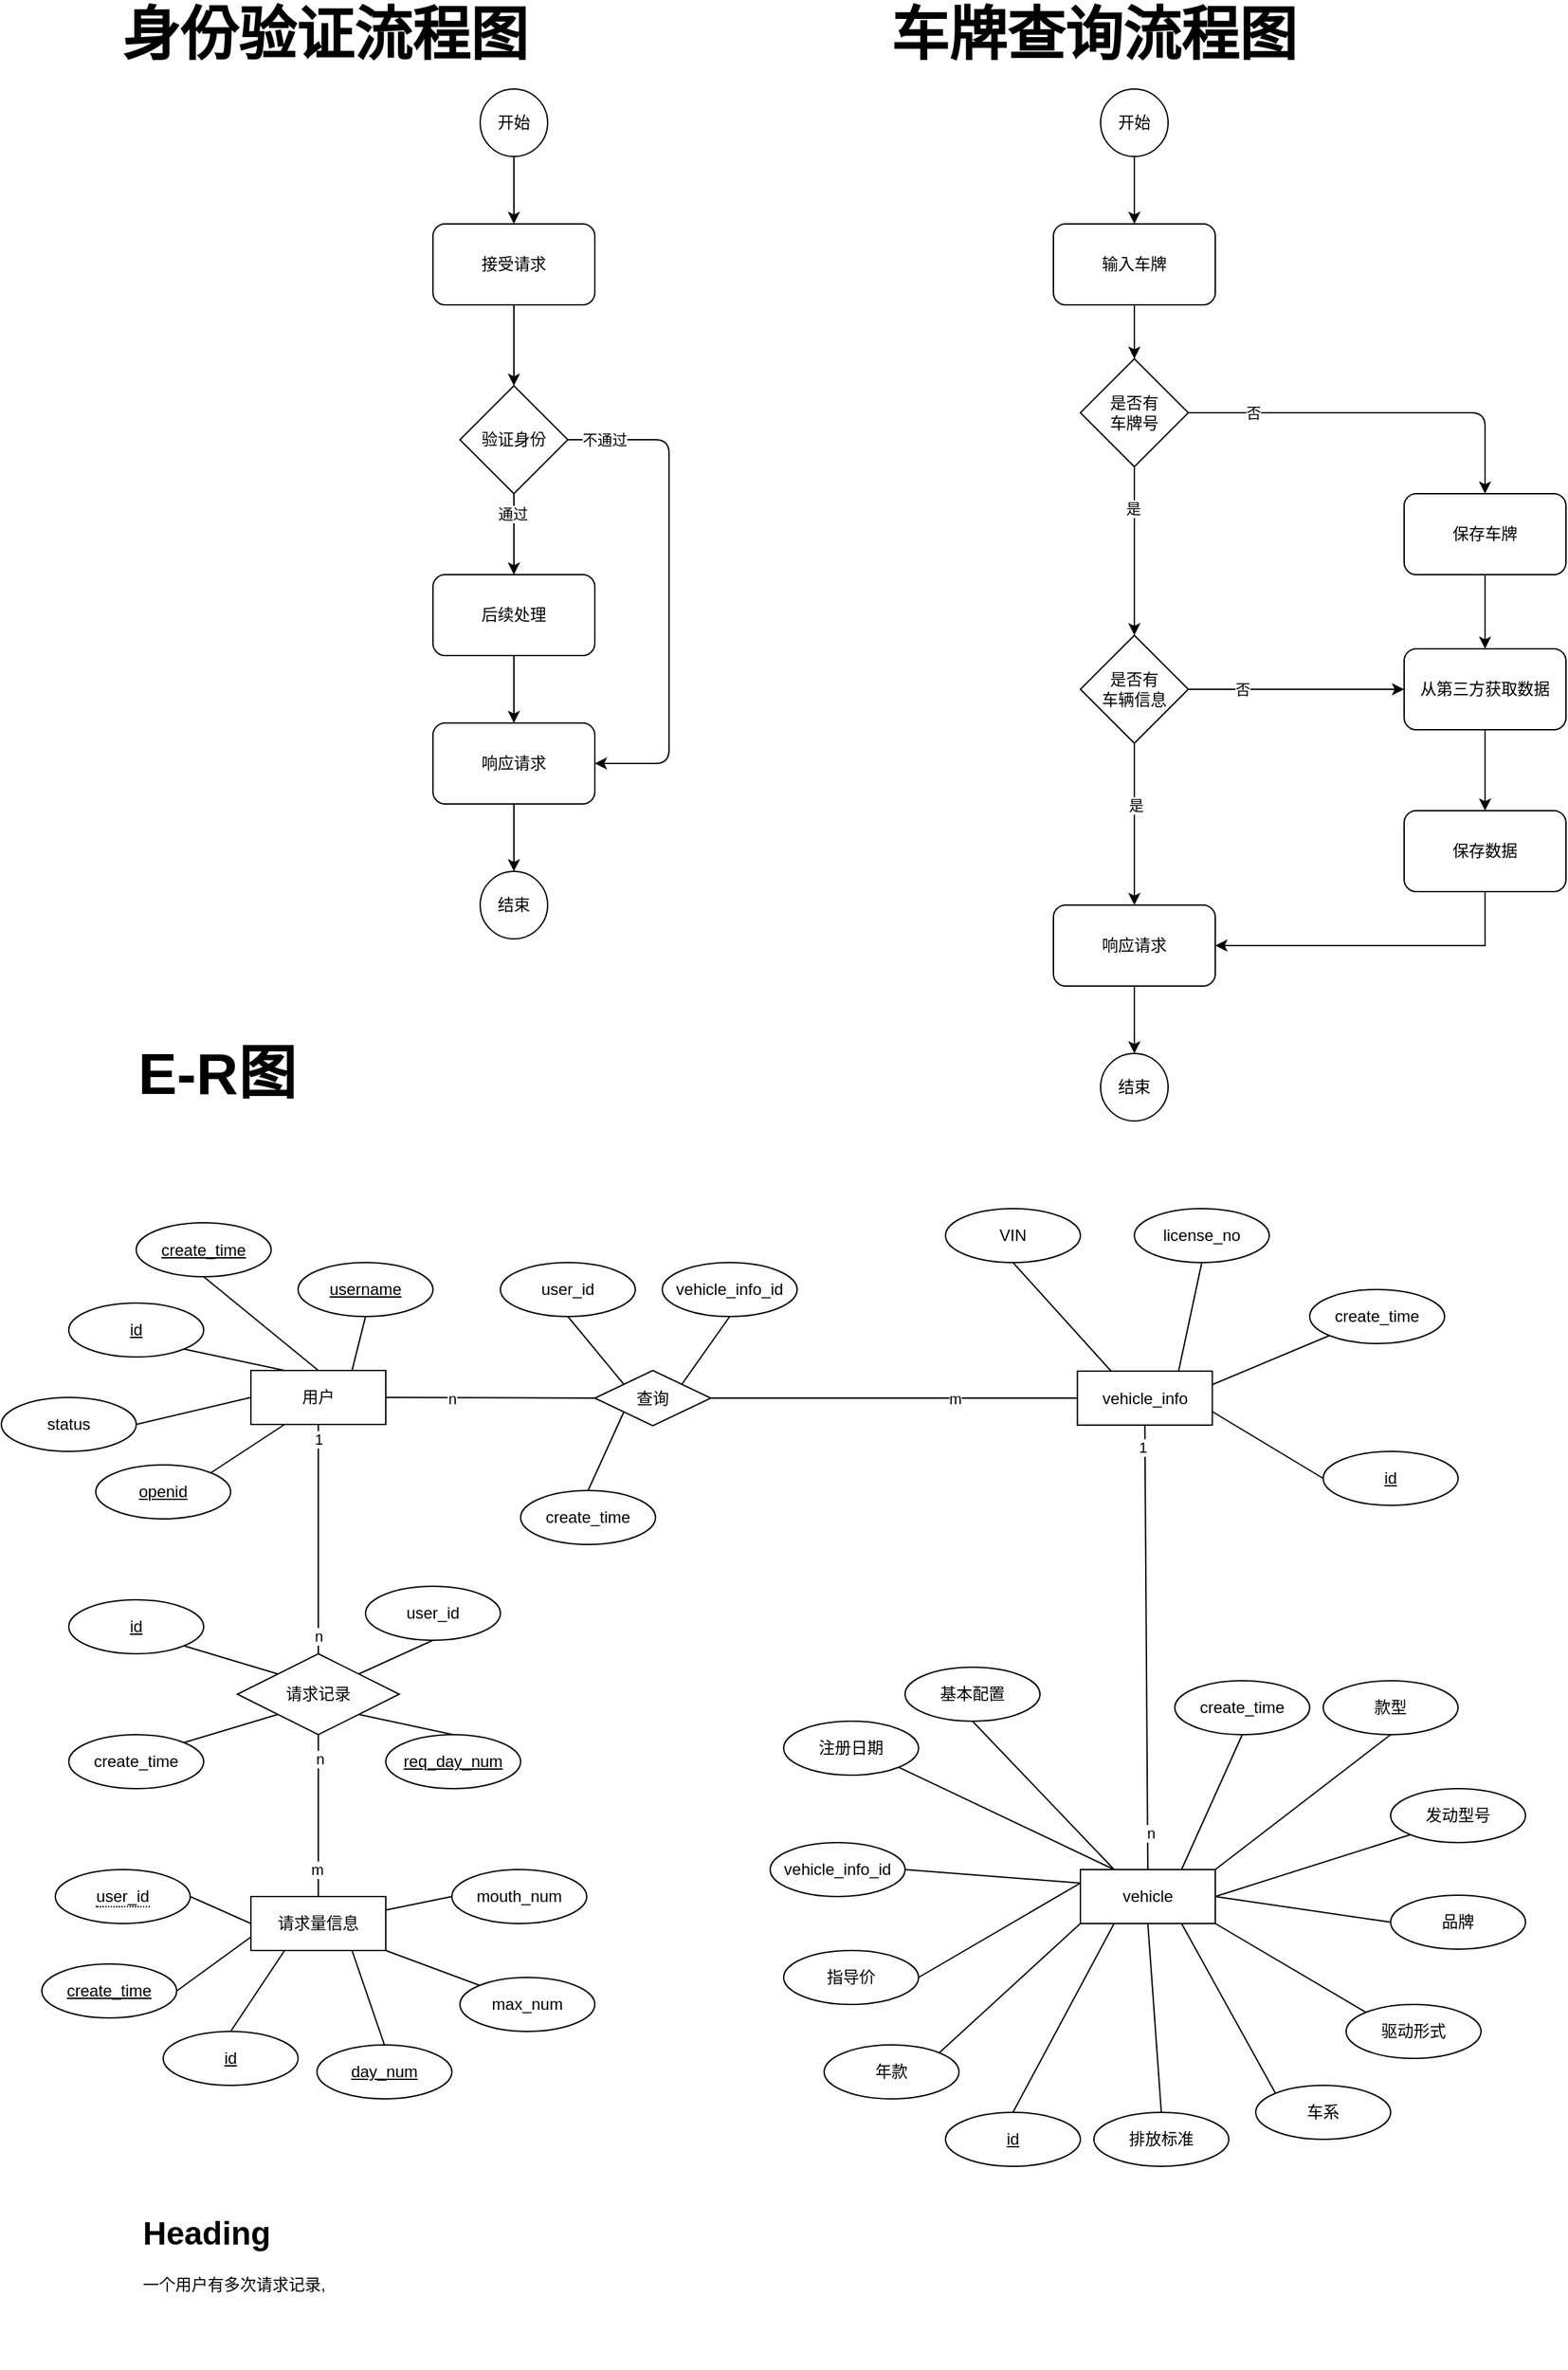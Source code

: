 <mxfile version="12.9.11" type="github">
  <diagram id="yP4FQTdsY-qNNl01PGjK" name="Page-1">
    <mxGraphModel dx="1865" dy="591" grid="1" gridSize="10" guides="1" tooltips="1" connect="1" arrows="1" fold="1" page="1" pageScale="1" pageWidth="827" pageHeight="1169" math="0" shadow="0">
      <root>
        <mxCell id="0" />
        <mxCell id="1" parent="0" />
        <mxCell id="8L-nOKBcuhNVsoPlVf19-2" value="开始" style="ellipse;whiteSpace=wrap;html=1;aspect=fixed;" parent="1" vertex="1">
          <mxGeometry x="285" y="90" width="50" height="50" as="geometry" />
        </mxCell>
        <mxCell id="8L-nOKBcuhNVsoPlVf19-3" value="结束" style="ellipse;whiteSpace=wrap;html=1;aspect=fixed;" parent="1" vertex="1">
          <mxGeometry x="285" y="670" width="50" height="50" as="geometry" />
        </mxCell>
        <mxCell id="8L-nOKBcuhNVsoPlVf19-4" value="接受请求" style="rounded=1;whiteSpace=wrap;html=1;" parent="1" vertex="1">
          <mxGeometry x="250" y="190" width="120" height="60" as="geometry" />
        </mxCell>
        <mxCell id="8L-nOKBcuhNVsoPlVf19-5" value="验证身份" style="rhombus;whiteSpace=wrap;html=1;" parent="1" vertex="1">
          <mxGeometry x="270" y="310" width="80" height="80" as="geometry" />
        </mxCell>
        <mxCell id="8L-nOKBcuhNVsoPlVf19-6" value="后续处理" style="rounded=1;whiteSpace=wrap;html=1;" parent="1" vertex="1">
          <mxGeometry x="250" y="450" width="120" height="60" as="geometry" />
        </mxCell>
        <mxCell id="8L-nOKBcuhNVsoPlVf19-7" value="" style="endArrow=classic;html=1;exitX=1;exitY=0.5;exitDx=0;exitDy=0;entryX=1;entryY=0.5;entryDx=0;entryDy=0;" parent="1" source="8L-nOKBcuhNVsoPlVf19-5" target="8L-nOKBcuhNVsoPlVf19-8" edge="1">
          <mxGeometry width="50" height="50" relative="1" as="geometry">
            <mxPoint x="445" y="370" as="sourcePoint" />
            <mxPoint x="495" y="320" as="targetPoint" />
            <Array as="points">
              <mxPoint x="425" y="350" />
              <mxPoint x="425" y="590" />
            </Array>
          </mxGeometry>
        </mxCell>
        <mxCell id="8L-nOKBcuhNVsoPlVf19-9" value="不通过" style="edgeLabel;html=1;align=center;verticalAlign=middle;resizable=0;points=[];" parent="8L-nOKBcuhNVsoPlVf19-7" vertex="1" connectable="0">
          <mxGeometry x="-0.855" relative="1" as="geometry">
            <mxPoint as="offset" />
          </mxGeometry>
        </mxCell>
        <mxCell id="8L-nOKBcuhNVsoPlVf19-8" value="响应请求" style="rounded=1;whiteSpace=wrap;html=1;" parent="1" vertex="1">
          <mxGeometry x="250" y="560" width="120" height="60" as="geometry" />
        </mxCell>
        <mxCell id="8L-nOKBcuhNVsoPlVf19-10" value="" style="endArrow=classic;html=1;exitX=0.5;exitY=1;exitDx=0;exitDy=0;entryX=0.5;entryY=0;entryDx=0;entryDy=0;" parent="1" source="8L-nOKBcuhNVsoPlVf19-5" target="8L-nOKBcuhNVsoPlVf19-6" edge="1">
          <mxGeometry width="50" height="50" relative="1" as="geometry">
            <mxPoint x="155" y="440" as="sourcePoint" />
            <mxPoint x="205" y="390" as="targetPoint" />
          </mxGeometry>
        </mxCell>
        <mxCell id="8L-nOKBcuhNVsoPlVf19-12" value="通过" style="edgeLabel;html=1;align=center;verticalAlign=middle;resizable=0;points=[];" parent="8L-nOKBcuhNVsoPlVf19-10" vertex="1" connectable="0">
          <mxGeometry x="-0.513" y="-1" relative="1" as="geometry">
            <mxPoint as="offset" />
          </mxGeometry>
        </mxCell>
        <mxCell id="8L-nOKBcuhNVsoPlVf19-11" value="" style="endArrow=classic;html=1;exitX=0.5;exitY=1;exitDx=0;exitDy=0;entryX=0.5;entryY=0;entryDx=0;entryDy=0;" parent="1" source="8L-nOKBcuhNVsoPlVf19-4" target="8L-nOKBcuhNVsoPlVf19-5" edge="1">
          <mxGeometry width="50" height="50" relative="1" as="geometry">
            <mxPoint x="145" y="350" as="sourcePoint" />
            <mxPoint x="195" y="300" as="targetPoint" />
          </mxGeometry>
        </mxCell>
        <mxCell id="8L-nOKBcuhNVsoPlVf19-13" value="" style="endArrow=classic;html=1;exitX=0.5;exitY=1;exitDx=0;exitDy=0;entryX=0.5;entryY=0;entryDx=0;entryDy=0;" parent="1" source="8L-nOKBcuhNVsoPlVf19-6" target="8L-nOKBcuhNVsoPlVf19-8" edge="1">
          <mxGeometry width="50" height="50" relative="1" as="geometry">
            <mxPoint x="85" y="560" as="sourcePoint" />
            <mxPoint x="135" y="510" as="targetPoint" />
          </mxGeometry>
        </mxCell>
        <mxCell id="8L-nOKBcuhNVsoPlVf19-14" value="" style="endArrow=classic;html=1;exitX=0.5;exitY=1;exitDx=0;exitDy=0;entryX=0.5;entryY=0;entryDx=0;entryDy=0;" parent="1" source="8L-nOKBcuhNVsoPlVf19-2" target="8L-nOKBcuhNVsoPlVf19-4" edge="1">
          <mxGeometry width="50" height="50" relative="1" as="geometry">
            <mxPoint x="105" y="270" as="sourcePoint" />
            <mxPoint x="155" y="220" as="targetPoint" />
          </mxGeometry>
        </mxCell>
        <mxCell id="8L-nOKBcuhNVsoPlVf19-15" value="" style="endArrow=classic;html=1;exitX=0.5;exitY=1;exitDx=0;exitDy=0;entryX=0.5;entryY=0;entryDx=0;entryDy=0;" parent="1" source="8L-nOKBcuhNVsoPlVf19-8" target="8L-nOKBcuhNVsoPlVf19-3" edge="1">
          <mxGeometry width="50" height="50" relative="1" as="geometry">
            <mxPoint x="145" y="650" as="sourcePoint" />
            <mxPoint x="195" y="600" as="targetPoint" />
          </mxGeometry>
        </mxCell>
        <mxCell id="8L-nOKBcuhNVsoPlVf19-56" value="用户" style="whiteSpace=wrap;html=1;align=center;" parent="1" vertex="1">
          <mxGeometry x="115" y="1040" width="100" height="40" as="geometry" />
        </mxCell>
        <mxCell id="8L-nOKBcuhNVsoPlVf19-57" value="id" style="ellipse;whiteSpace=wrap;html=1;align=center;fontStyle=4;" parent="1" vertex="1">
          <mxGeometry x="-20" y="990" width="100" height="40" as="geometry" />
        </mxCell>
        <mxCell id="8L-nOKBcuhNVsoPlVf19-58" value="username" style="ellipse;whiteSpace=wrap;html=1;align=center;fontStyle=4;" parent="1" vertex="1">
          <mxGeometry x="150" y="960" width="100" height="40" as="geometry" />
        </mxCell>
        <mxCell id="8L-nOKBcuhNVsoPlVf19-59" value="openid" style="ellipse;whiteSpace=wrap;html=1;align=center;fontStyle=4;" parent="1" vertex="1">
          <mxGeometry y="1110" width="100" height="40" as="geometry" />
        </mxCell>
        <mxCell id="8L-nOKBcuhNVsoPlVf19-63" value="" style="endArrow=none;html=1;rounded=0;exitX=0.75;exitY=0;exitDx=0;exitDy=0;entryX=0.5;entryY=1;entryDx=0;entryDy=0;" parent="1" source="8L-nOKBcuhNVsoPlVf19-56" target="8L-nOKBcuhNVsoPlVf19-58" edge="1">
          <mxGeometry relative="1" as="geometry">
            <mxPoint x="350" y="1080" as="sourcePoint" />
            <mxPoint x="510" y="1080" as="targetPoint" />
          </mxGeometry>
        </mxCell>
        <mxCell id="8L-nOKBcuhNVsoPlVf19-64" value="" style="endArrow=none;html=1;rounded=0;exitX=0.25;exitY=0;exitDx=0;exitDy=0;entryX=1;entryY=1;entryDx=0;entryDy=0;" parent="1" source="8L-nOKBcuhNVsoPlVf19-56" target="8L-nOKBcuhNVsoPlVf19-57" edge="1">
          <mxGeometry relative="1" as="geometry">
            <mxPoint x="200" y="1060" as="sourcePoint" />
            <mxPoint x="210" y="1010" as="targetPoint" />
          </mxGeometry>
        </mxCell>
        <mxCell id="8L-nOKBcuhNVsoPlVf19-65" value="" style="endArrow=none;html=1;rounded=0;exitX=0.25;exitY=1;exitDx=0;exitDy=0;entryX=1;entryY=0;entryDx=0;entryDy=0;" parent="1" source="8L-nOKBcuhNVsoPlVf19-56" target="8L-nOKBcuhNVsoPlVf19-59" edge="1">
          <mxGeometry relative="1" as="geometry">
            <mxPoint x="210" y="1070" as="sourcePoint" />
            <mxPoint x="220" y="1020" as="targetPoint" />
          </mxGeometry>
        </mxCell>
        <mxCell id="8L-nOKBcuhNVsoPlVf19-66" value="vehicle" style="whiteSpace=wrap;html=1;align=center;" parent="1" vertex="1">
          <mxGeometry x="730" y="1410" width="100" height="40" as="geometry" />
        </mxCell>
        <mxCell id="8L-nOKBcuhNVsoPlVf19-67" value="基本配置" style="ellipse;whiteSpace=wrap;html=1;align=center;" parent="1" vertex="1">
          <mxGeometry x="600" y="1260" width="100" height="40" as="geometry" />
        </mxCell>
        <mxCell id="8L-nOKBcuhNVsoPlVf19-68" value="vehicle_info" style="whiteSpace=wrap;html=1;align=center;" parent="1" vertex="1">
          <mxGeometry x="727.78" y="1040.5" width="100" height="40" as="geometry" />
        </mxCell>
        <mxCell id="8L-nOKBcuhNVsoPlVf19-69" value="VIN" style="ellipse;whiteSpace=wrap;html=1;align=center;" parent="1" vertex="1">
          <mxGeometry x="630" y="920" width="100" height="40" as="geometry" />
        </mxCell>
        <mxCell id="8L-nOKBcuhNVsoPlVf19-70" value="license_no" style="ellipse;whiteSpace=wrap;html=1;align=center;" parent="1" vertex="1">
          <mxGeometry x="770" y="920" width="100" height="40" as="geometry" />
        </mxCell>
        <mxCell id="8L-nOKBcuhNVsoPlVf19-71" value="id" style="ellipse;whiteSpace=wrap;html=1;align=center;fontStyle=4;" parent="1" vertex="1">
          <mxGeometry x="910" y="1100" width="100" height="40" as="geometry" />
        </mxCell>
        <mxCell id="8L-nOKBcuhNVsoPlVf19-72" value="" style="endArrow=none;html=1;rounded=0;entryX=0;entryY=0.5;entryDx=0;entryDy=0;exitX=1;exitY=0.75;exitDx=0;exitDy=0;" parent="1" source="8L-nOKBcuhNVsoPlVf19-68" target="8L-nOKBcuhNVsoPlVf19-71" edge="1">
          <mxGeometry relative="1" as="geometry">
            <mxPoint x="840" y="1090" as="sourcePoint" />
            <mxPoint x="573.78" y="1000.5" as="targetPoint" />
          </mxGeometry>
        </mxCell>
        <mxCell id="8L-nOKBcuhNVsoPlVf19-73" value="" style="endArrow=none;html=1;rounded=0;exitX=0.25;exitY=0;exitDx=0;exitDy=0;entryX=0.5;entryY=1;entryDx=0;entryDy=0;" parent="1" source="8L-nOKBcuhNVsoPlVf19-68" target="8L-nOKBcuhNVsoPlVf19-69" edge="1">
          <mxGeometry relative="1" as="geometry">
            <mxPoint x="573.78" y="1060.5" as="sourcePoint" />
            <mxPoint x="583.78" y="1010.5" as="targetPoint" />
          </mxGeometry>
        </mxCell>
        <mxCell id="8L-nOKBcuhNVsoPlVf19-74" value="" style="endArrow=none;html=1;rounded=0;exitX=0.75;exitY=0;exitDx=0;exitDy=0;entryX=0.5;entryY=1;entryDx=0;entryDy=0;" parent="1" source="8L-nOKBcuhNVsoPlVf19-68" target="8L-nOKBcuhNVsoPlVf19-70" edge="1">
          <mxGeometry relative="1" as="geometry">
            <mxPoint x="583.78" y="1070.5" as="sourcePoint" />
            <mxPoint x="833.78" y="980.5" as="targetPoint" />
          </mxGeometry>
        </mxCell>
        <mxCell id="8L-nOKBcuhNVsoPlVf19-75" value="id" style="ellipse;whiteSpace=wrap;html=1;align=center;fontStyle=4;" parent="1" vertex="1">
          <mxGeometry x="630" y="1590" width="100" height="40" as="geometry" />
        </mxCell>
        <mxCell id="8L-nOKBcuhNVsoPlVf19-77" value="发动型号" style="ellipse;whiteSpace=wrap;html=1;align=center;" parent="1" vertex="1">
          <mxGeometry x="960" y="1350" width="100" height="40" as="geometry" />
        </mxCell>
        <mxCell id="8L-nOKBcuhNVsoPlVf19-78" value="品牌" style="ellipse;whiteSpace=wrap;html=1;align=center;" parent="1" vertex="1">
          <mxGeometry x="960" y="1429" width="100" height="40" as="geometry" />
        </mxCell>
        <mxCell id="8L-nOKBcuhNVsoPlVf19-79" value="车系" style="ellipse;whiteSpace=wrap;html=1;align=center;" parent="1" vertex="1">
          <mxGeometry x="860" y="1570" width="100" height="40" as="geometry" />
        </mxCell>
        <mxCell id="8L-nOKBcuhNVsoPlVf19-80" value="排放标准" style="ellipse;whiteSpace=wrap;html=1;align=center;" parent="1" vertex="1">
          <mxGeometry x="740" y="1590" width="100" height="40" as="geometry" />
        </mxCell>
        <mxCell id="8L-nOKBcuhNVsoPlVf19-81" value="年款" style="ellipse;whiteSpace=wrap;html=1;align=center;" parent="1" vertex="1">
          <mxGeometry x="540" y="1540" width="100" height="40" as="geometry" />
        </mxCell>
        <mxCell id="8L-nOKBcuhNVsoPlVf19-84" value="款型" style="ellipse;whiteSpace=wrap;html=1;align=center;" parent="1" vertex="1">
          <mxGeometry x="910" y="1270" width="100" height="40" as="geometry" />
        </mxCell>
        <mxCell id="8L-nOKBcuhNVsoPlVf19-85" value="注册日期" style="ellipse;whiteSpace=wrap;html=1;align=center;" parent="1" vertex="1">
          <mxGeometry x="510" y="1300" width="100" height="40" as="geometry" />
        </mxCell>
        <mxCell id="8L-nOKBcuhNVsoPlVf19-86" value="指导价" style="ellipse;whiteSpace=wrap;html=1;align=center;" parent="1" vertex="1">
          <mxGeometry x="510" y="1470" width="100" height="40" as="geometry" />
        </mxCell>
        <mxCell id="8L-nOKBcuhNVsoPlVf19-87" value="驱动形式" style="ellipse;whiteSpace=wrap;html=1;align=center;" parent="1" vertex="1">
          <mxGeometry x="927" y="1510" width="100" height="40" as="geometry" />
        </mxCell>
        <mxCell id="8L-nOKBcuhNVsoPlVf19-88" value="" style="endArrow=none;html=1;rounded=0;exitX=1;exitY=0.5;exitDx=0;exitDy=0;entryX=0;entryY=0.5;entryDx=0;entryDy=0;" parent="1" source="8L-nOKBcuhNVsoPlVf19-66" target="8L-nOKBcuhNVsoPlVf19-78" edge="1">
          <mxGeometry relative="1" as="geometry">
            <mxPoint x="859" y="1500" as="sourcePoint" />
            <mxPoint x="900" y="1460" as="targetPoint" />
          </mxGeometry>
        </mxCell>
        <mxCell id="8L-nOKBcuhNVsoPlVf19-89" value="" style="endArrow=none;html=1;rounded=0;exitX=1;exitY=0.5;exitDx=0;exitDy=0;entryX=0;entryY=1;entryDx=0;entryDy=0;" parent="1" source="8L-nOKBcuhNVsoPlVf19-66" target="8L-nOKBcuhNVsoPlVf19-77" edge="1">
          <mxGeometry relative="1" as="geometry">
            <mxPoint x="820" y="1420" as="sourcePoint" />
            <mxPoint x="910" y="1470" as="targetPoint" />
          </mxGeometry>
        </mxCell>
        <mxCell id="8L-nOKBcuhNVsoPlVf19-90" value="" style="endArrow=none;html=1;rounded=0;exitX=0.5;exitY=1;exitDx=0;exitDy=0;entryX=1;entryY=0;entryDx=0;entryDy=0;" parent="1" source="8L-nOKBcuhNVsoPlVf19-84" target="8L-nOKBcuhNVsoPlVf19-66" edge="1">
          <mxGeometry relative="1" as="geometry">
            <mxPoint x="830" y="1430" as="sourcePoint" />
            <mxPoint x="920" y="1480" as="targetPoint" />
          </mxGeometry>
        </mxCell>
        <mxCell id="8L-nOKBcuhNVsoPlVf19-91" value="" style="endArrow=none;html=1;rounded=0;exitX=1;exitY=1;exitDx=0;exitDy=0;entryX=0;entryY=0;entryDx=0;entryDy=0;" parent="1" source="8L-nOKBcuhNVsoPlVf19-66" target="8L-nOKBcuhNVsoPlVf19-87" edge="1">
          <mxGeometry relative="1" as="geometry">
            <mxPoint x="840" y="1440" as="sourcePoint" />
            <mxPoint x="930" y="1490" as="targetPoint" />
          </mxGeometry>
        </mxCell>
        <mxCell id="8L-nOKBcuhNVsoPlVf19-92" value="" style="endArrow=none;html=1;rounded=0;exitX=0.75;exitY=1;exitDx=0;exitDy=0;entryX=0;entryY=0;entryDx=0;entryDy=0;" parent="1" source="8L-nOKBcuhNVsoPlVf19-66" target="8L-nOKBcuhNVsoPlVf19-79" edge="1">
          <mxGeometry relative="1" as="geometry">
            <mxPoint x="850" y="1450" as="sourcePoint" />
            <mxPoint x="940" y="1500" as="targetPoint" />
          </mxGeometry>
        </mxCell>
        <mxCell id="8L-nOKBcuhNVsoPlVf19-93" value="" style="endArrow=none;html=1;rounded=0;exitX=0.5;exitY=1;exitDx=0;exitDy=0;entryX=0.5;entryY=0;entryDx=0;entryDy=0;" parent="1" source="8L-nOKBcuhNVsoPlVf19-66" target="8L-nOKBcuhNVsoPlVf19-80" edge="1">
          <mxGeometry relative="1" as="geometry">
            <mxPoint x="860" y="1460" as="sourcePoint" />
            <mxPoint x="950" y="1510" as="targetPoint" />
          </mxGeometry>
        </mxCell>
        <mxCell id="8L-nOKBcuhNVsoPlVf19-94" value="" style="endArrow=none;html=1;rounded=0;exitX=0.25;exitY=1;exitDx=0;exitDy=0;entryX=0.5;entryY=0;entryDx=0;entryDy=0;" parent="1" source="8L-nOKBcuhNVsoPlVf19-66" target="8L-nOKBcuhNVsoPlVf19-75" edge="1">
          <mxGeometry relative="1" as="geometry">
            <mxPoint x="870" y="1470" as="sourcePoint" />
            <mxPoint x="960" y="1520" as="targetPoint" />
          </mxGeometry>
        </mxCell>
        <mxCell id="8L-nOKBcuhNVsoPlVf19-95" value="" style="endArrow=none;html=1;rounded=0;exitX=0;exitY=1;exitDx=0;exitDy=0;entryX=1;entryY=0;entryDx=0;entryDy=0;" parent="1" source="8L-nOKBcuhNVsoPlVf19-66" target="8L-nOKBcuhNVsoPlVf19-81" edge="1">
          <mxGeometry relative="1" as="geometry">
            <mxPoint x="880" y="1480" as="sourcePoint" />
            <mxPoint x="970" y="1530" as="targetPoint" />
          </mxGeometry>
        </mxCell>
        <mxCell id="8L-nOKBcuhNVsoPlVf19-96" value="" style="endArrow=none;html=1;rounded=0;exitX=0;exitY=0.25;exitDx=0;exitDy=0;entryX=1;entryY=0.5;entryDx=0;entryDy=0;" parent="1" source="8L-nOKBcuhNVsoPlVf19-66" target="8L-nOKBcuhNVsoPlVf19-86" edge="1">
          <mxGeometry relative="1" as="geometry">
            <mxPoint x="890" y="1490" as="sourcePoint" />
            <mxPoint x="980" y="1540" as="targetPoint" />
          </mxGeometry>
        </mxCell>
        <mxCell id="8L-nOKBcuhNVsoPlVf19-97" value="" style="endArrow=none;html=1;rounded=0;exitX=0.25;exitY=0;exitDx=0;exitDy=0;entryX=1;entryY=1;entryDx=0;entryDy=0;" parent="1" source="8L-nOKBcuhNVsoPlVf19-66" target="8L-nOKBcuhNVsoPlVf19-85" edge="1">
          <mxGeometry relative="1" as="geometry">
            <mxPoint x="720" y="1410" as="sourcePoint" />
            <mxPoint x="680" y="1400" as="targetPoint" />
          </mxGeometry>
        </mxCell>
        <mxCell id="8L-nOKBcuhNVsoPlVf19-98" value="" style="endArrow=none;html=1;rounded=0;exitX=0.25;exitY=0;exitDx=0;exitDy=0;entryX=0.5;entryY=1;entryDx=0;entryDy=0;" parent="1" source="8L-nOKBcuhNVsoPlVf19-66" target="8L-nOKBcuhNVsoPlVf19-67" edge="1">
          <mxGeometry relative="1" as="geometry">
            <mxPoint x="730" y="1420" as="sourcePoint" />
            <mxPoint x="690" y="1410" as="targetPoint" />
          </mxGeometry>
        </mxCell>
        <mxCell id="8L-nOKBcuhNVsoPlVf19-99" value="请求量信息" style="whiteSpace=wrap;html=1;align=center;" parent="1" vertex="1">
          <mxGeometry x="115" y="1430" width="100" height="40" as="geometry" />
        </mxCell>
        <mxCell id="8L-nOKBcuhNVsoPlVf19-100" value="id" style="ellipse;whiteSpace=wrap;html=1;align=center;fontStyle=4;" parent="1" vertex="1">
          <mxGeometry x="50" y="1530" width="100" height="40" as="geometry" />
        </mxCell>
        <mxCell id="8L-nOKBcuhNVsoPlVf19-103" value="day_num" style="ellipse;whiteSpace=wrap;html=1;align=center;fontStyle=4;" parent="1" vertex="1">
          <mxGeometry x="164" y="1540" width="100" height="40" as="geometry" />
        </mxCell>
        <mxCell id="8L-nOKBcuhNVsoPlVf19-106" value="" style="endArrow=none;html=1;rounded=0;exitX=0.5;exitY=0;exitDx=0;exitDy=0;entryX=0.25;entryY=1;entryDx=0;entryDy=0;" parent="1" source="8L-nOKBcuhNVsoPlVf19-100" target="8L-nOKBcuhNVsoPlVf19-99" edge="1">
          <mxGeometry relative="1" as="geometry">
            <mxPoint x="90.355" y="1414.142" as="sourcePoint" />
            <mxPoint x="165" y="1450" as="targetPoint" />
          </mxGeometry>
        </mxCell>
        <mxCell id="8L-nOKBcuhNVsoPlVf19-107" value="" style="endArrow=none;html=1;rounded=0;exitX=0.5;exitY=0;exitDx=0;exitDy=0;entryX=0.75;entryY=1;entryDx=0;entryDy=0;" parent="1" source="8L-nOKBcuhNVsoPlVf19-103" target="8L-nOKBcuhNVsoPlVf19-99" edge="1">
          <mxGeometry relative="1" as="geometry">
            <mxPoint x="100.355" y="1424.142" as="sourcePoint" />
            <mxPoint x="175" y="1460" as="targetPoint" />
          </mxGeometry>
        </mxCell>
        <mxCell id="8L-nOKBcuhNVsoPlVf19-108" value="请求记录" style="shape=rhombus;perimeter=rhombusPerimeter;whiteSpace=wrap;html=1;align=center;" parent="1" vertex="1">
          <mxGeometry x="105" y="1250" width="120" height="60" as="geometry" />
        </mxCell>
        <mxCell id="8L-nOKBcuhNVsoPlVf19-109" value="create_time" style="ellipse;whiteSpace=wrap;html=1;align=center;" parent="1" vertex="1">
          <mxGeometry x="-20" y="1310" width="100" height="40" as="geometry" />
        </mxCell>
        <mxCell id="8L-nOKBcuhNVsoPlVf19-110" value="id" style="ellipse;whiteSpace=wrap;html=1;align=center;fontStyle=4;" parent="1" vertex="1">
          <mxGeometry x="-20" y="1210" width="100" height="40" as="geometry" />
        </mxCell>
        <mxCell id="8L-nOKBcuhNVsoPlVf19-111" value="req_day_num" style="ellipse;whiteSpace=wrap;html=1;align=center;fontStyle=4;" parent="1" vertex="1">
          <mxGeometry x="215" y="1310" width="100" height="40" as="geometry" />
        </mxCell>
        <mxCell id="8L-nOKBcuhNVsoPlVf19-112" value="" style="endArrow=none;html=1;rounded=0;exitX=1;exitY=1;exitDx=0;exitDy=0;entryX=0.5;entryY=0;entryDx=0;entryDy=0;" parent="1" source="8L-nOKBcuhNVsoPlVf19-108" target="8L-nOKBcuhNVsoPlVf19-111" edge="1">
          <mxGeometry relative="1" as="geometry">
            <mxPoint x="235" y="1450" as="sourcePoint" />
            <mxPoint x="315" y="1450" as="targetPoint" />
          </mxGeometry>
        </mxCell>
        <mxCell id="8L-nOKBcuhNVsoPlVf19-113" value="" style="endArrow=none;html=1;rounded=0;exitX=1;exitY=1;exitDx=0;exitDy=0;entryX=0;entryY=0;entryDx=0;entryDy=0;" parent="1" source="8L-nOKBcuhNVsoPlVf19-110" target="8L-nOKBcuhNVsoPlVf19-108" edge="1">
          <mxGeometry relative="1" as="geometry">
            <mxPoint x="65" y="1249" as="sourcePoint" />
            <mxPoint x="145" y="1249" as="targetPoint" />
          </mxGeometry>
        </mxCell>
        <mxCell id="8L-nOKBcuhNVsoPlVf19-114" value="" style="endArrow=none;html=1;rounded=0;exitX=1;exitY=0;exitDx=0;exitDy=0;entryX=0;entryY=1;entryDx=0;entryDy=0;" parent="1" source="8L-nOKBcuhNVsoPlVf19-109" target="8L-nOKBcuhNVsoPlVf19-108" edge="1">
          <mxGeometry relative="1" as="geometry">
            <mxPoint x="55" y="1320" as="sourcePoint" />
            <mxPoint x="135" y="1320" as="targetPoint" />
          </mxGeometry>
        </mxCell>
        <mxCell id="8L-nOKBcuhNVsoPlVf19-118" value="user_id" style="ellipse;whiteSpace=wrap;html=1;align=center;" parent="1" vertex="1">
          <mxGeometry x="200" y="1200" width="100" height="40" as="geometry" />
        </mxCell>
        <mxCell id="8L-nOKBcuhNVsoPlVf19-119" value="" style="endArrow=none;html=1;rounded=0;entryX=1;entryY=0;entryDx=0;entryDy=0;exitX=0.5;exitY=1;exitDx=0;exitDy=0;" parent="1" source="8L-nOKBcuhNVsoPlVf19-118" target="8L-nOKBcuhNVsoPlVf19-108" edge="1">
          <mxGeometry relative="1" as="geometry">
            <mxPoint x="215" y="1220" as="sourcePoint" />
            <mxPoint x="145" y="1275" as="targetPoint" />
          </mxGeometry>
        </mxCell>
        <mxCell id="8L-nOKBcuhNVsoPlVf19-121" value="" style="endArrow=none;html=1;rounded=0;exitX=0.5;exitY=1;exitDx=0;exitDy=0;entryX=0.5;entryY=0;entryDx=0;entryDy=0;" parent="1" source="8L-nOKBcuhNVsoPlVf19-56" target="8L-nOKBcuhNVsoPlVf19-108" edge="1">
          <mxGeometry relative="1" as="geometry">
            <mxPoint x="140" y="1140" as="sourcePoint" />
            <mxPoint x="300" y="1140" as="targetPoint" />
          </mxGeometry>
        </mxCell>
        <mxCell id="8L-nOKBcuhNVsoPlVf19-139" value="1" style="edgeLabel;html=1;align=center;verticalAlign=middle;resizable=0;points=[];" parent="8L-nOKBcuhNVsoPlVf19-121" vertex="1" connectable="0">
          <mxGeometry x="-0.873" relative="1" as="geometry">
            <mxPoint as="offset" />
          </mxGeometry>
        </mxCell>
        <mxCell id="8L-nOKBcuhNVsoPlVf19-140" value="n" style="edgeLabel;html=1;align=center;verticalAlign=middle;resizable=0;points=[];" parent="8L-nOKBcuhNVsoPlVf19-121" vertex="1" connectable="0">
          <mxGeometry x="0.84" relative="1" as="geometry">
            <mxPoint as="offset" />
          </mxGeometry>
        </mxCell>
        <mxCell id="8L-nOKBcuhNVsoPlVf19-122" value="" style="endArrow=none;html=1;rounded=0;exitX=0.5;exitY=1;exitDx=0;exitDy=0;entryX=0.5;entryY=0;entryDx=0;entryDy=0;" parent="1" source="8L-nOKBcuhNVsoPlVf19-108" target="8L-nOKBcuhNVsoPlVf19-99" edge="1">
          <mxGeometry relative="1" as="geometry">
            <mxPoint x="130" y="1259" as="sourcePoint" />
            <mxPoint x="200" y="1275" as="targetPoint" />
          </mxGeometry>
        </mxCell>
        <mxCell id="JADIA1cOaScWz0CpT0Dc-1" value="n" style="edgeLabel;html=1;align=center;verticalAlign=middle;resizable=0;points=[];" parent="8L-nOKBcuhNVsoPlVf19-122" vertex="1" connectable="0">
          <mxGeometry x="-0.7" y="1" relative="1" as="geometry">
            <mxPoint as="offset" />
          </mxGeometry>
        </mxCell>
        <mxCell id="JADIA1cOaScWz0CpT0Dc-2" value="m" style="edgeLabel;html=1;align=center;verticalAlign=middle;resizable=0;points=[];" parent="8L-nOKBcuhNVsoPlVf19-122" vertex="1" connectable="0">
          <mxGeometry x="0.667" y="-1" relative="1" as="geometry">
            <mxPoint as="offset" />
          </mxGeometry>
        </mxCell>
        <mxCell id="8L-nOKBcuhNVsoPlVf19-123" value="mouth_num" style="ellipse;whiteSpace=wrap;html=1;align=center;" parent="1" vertex="1">
          <mxGeometry x="264" y="1410" width="100" height="40" as="geometry" />
        </mxCell>
        <mxCell id="8L-nOKBcuhNVsoPlVf19-124" value="" style="endArrow=none;html=1;rounded=0;exitX=0;exitY=0.5;exitDx=0;exitDy=0;entryX=1;entryY=0.25;entryDx=0;entryDy=0;" parent="1" source="8L-nOKBcuhNVsoPlVf19-123" target="8L-nOKBcuhNVsoPlVf19-99" edge="1">
          <mxGeometry relative="1" as="geometry">
            <mxPoint x="244.645" y="1535.858" as="sourcePoint" />
            <mxPoint x="205" y="1480" as="targetPoint" />
          </mxGeometry>
        </mxCell>
        <mxCell id="8L-nOKBcuhNVsoPlVf19-129" value="max_num" style="ellipse;whiteSpace=wrap;html=1;align=center;" parent="1" vertex="1">
          <mxGeometry x="270" y="1490" width="100" height="40" as="geometry" />
        </mxCell>
        <mxCell id="8L-nOKBcuhNVsoPlVf19-131" value="&lt;span style=&quot;border-bottom: 1px dotted&quot;&gt;user_id&lt;/span&gt;" style="ellipse;whiteSpace=wrap;html=1;align=center;" parent="1" vertex="1">
          <mxGeometry x="-30" y="1410" width="100" height="40" as="geometry" />
        </mxCell>
        <mxCell id="8L-nOKBcuhNVsoPlVf19-132" value="" style="endArrow=none;html=1;rounded=0;exitX=1;exitY=0.5;exitDx=0;exitDy=0;entryX=0;entryY=0.5;entryDx=0;entryDy=0;" parent="1" source="8L-nOKBcuhNVsoPlVf19-131" target="8L-nOKBcuhNVsoPlVf19-99" edge="1">
          <mxGeometry relative="1" as="geometry">
            <mxPoint x="50" y="1420" as="sourcePoint" />
            <mxPoint x="210" y="1420" as="targetPoint" />
          </mxGeometry>
        </mxCell>
        <mxCell id="8L-nOKBcuhNVsoPlVf19-133" value="" style="endArrow=none;html=1;rounded=0;exitX=0;exitY=0;exitDx=0;exitDy=0;entryX=1;entryY=1;entryDx=0;entryDy=0;" parent="1" source="8L-nOKBcuhNVsoPlVf19-129" target="8L-nOKBcuhNVsoPlVf19-99" edge="1">
          <mxGeometry relative="1" as="geometry">
            <mxPoint x="224" y="1550" as="sourcePoint" />
            <mxPoint x="205" y="1480" as="targetPoint" />
          </mxGeometry>
        </mxCell>
        <mxCell id="8L-nOKBcuhNVsoPlVf19-144" value="查询" style="shape=rhombus;perimeter=rhombusPerimeter;whiteSpace=wrap;html=1;align=center;" parent="1" vertex="1">
          <mxGeometry x="370" y="1040" width="86" height="41" as="geometry" />
        </mxCell>
        <mxCell id="8L-nOKBcuhNVsoPlVf19-146" value="" style="endArrow=none;html=1;rounded=0;exitX=1;exitY=0.5;exitDx=0;exitDy=0;entryX=0;entryY=0.5;entryDx=0;entryDy=0;" parent="1" source="8L-nOKBcuhNVsoPlVf19-56" target="8L-nOKBcuhNVsoPlVf19-144" edge="1">
          <mxGeometry relative="1" as="geometry">
            <mxPoint x="220" y="1130" as="sourcePoint" />
            <mxPoint x="380" y="1130" as="targetPoint" />
          </mxGeometry>
        </mxCell>
        <mxCell id="8L-nOKBcuhNVsoPlVf19-148" value="n" style="edgeLabel;html=1;align=center;verticalAlign=middle;resizable=0;points=[];" parent="8L-nOKBcuhNVsoPlVf19-146" vertex="1" connectable="0">
          <mxGeometry x="-0.374" y="-1" relative="1" as="geometry">
            <mxPoint as="offset" />
          </mxGeometry>
        </mxCell>
        <mxCell id="8L-nOKBcuhNVsoPlVf19-147" value="" style="endArrow=none;html=1;rounded=0;exitX=1;exitY=0.5;exitDx=0;exitDy=0;entryX=0;entryY=0.5;entryDx=0;entryDy=0;" parent="1" source="8L-nOKBcuhNVsoPlVf19-144" target="8L-nOKBcuhNVsoPlVf19-68" edge="1">
          <mxGeometry relative="1" as="geometry">
            <mxPoint x="400" y="1070.5" as="sourcePoint" />
            <mxPoint x="450" y="1090" as="targetPoint" />
          </mxGeometry>
        </mxCell>
        <mxCell id="8L-nOKBcuhNVsoPlVf19-149" value="m" style="edgeLabel;html=1;align=center;verticalAlign=middle;resizable=0;points=[];" parent="8L-nOKBcuhNVsoPlVf19-147" vertex="1" connectable="0">
          <mxGeometry x="0.331" relative="1" as="geometry">
            <mxPoint as="offset" />
          </mxGeometry>
        </mxCell>
        <mxCell id="8L-nOKBcuhNVsoPlVf19-150" value="create_time" style="ellipse;whiteSpace=wrap;html=1;align=center;" parent="1" vertex="1">
          <mxGeometry x="315" y="1129" width="100" height="40" as="geometry" />
        </mxCell>
        <mxCell id="8L-nOKBcuhNVsoPlVf19-151" value="user_id" style="ellipse;whiteSpace=wrap;html=1;align=center;" parent="1" vertex="1">
          <mxGeometry x="300" y="960" width="100" height="40" as="geometry" />
        </mxCell>
        <mxCell id="yZNFKtBi-mpQ5BzmzGYL-1" value="" style="endArrow=none;html=1;rounded=0;exitX=0;exitY=0;exitDx=0;exitDy=0;entryX=0.5;entryY=1;entryDx=0;entryDy=0;" parent="1" source="8L-nOKBcuhNVsoPlVf19-144" target="8L-nOKBcuhNVsoPlVf19-151" edge="1">
          <mxGeometry relative="1" as="geometry">
            <mxPoint x="469" y="1060" as="sourcePoint" />
            <mxPoint x="430" y="980" as="targetPoint" />
          </mxGeometry>
        </mxCell>
        <mxCell id="yZNFKtBi-mpQ5BzmzGYL-3" value="" style="endArrow=none;html=1;rounded=0;exitX=0.5;exitY=0;exitDx=0;exitDy=0;entryX=0;entryY=1;entryDx=0;entryDy=0;" parent="1" source="8L-nOKBcuhNVsoPlVf19-150" target="8L-nOKBcuhNVsoPlVf19-144" edge="1">
          <mxGeometry relative="1" as="geometry">
            <mxPoint x="354" y="1189" as="sourcePoint" />
            <mxPoint x="315" y="1109" as="targetPoint" />
          </mxGeometry>
        </mxCell>
        <mxCell id="yZNFKtBi-mpQ5BzmzGYL-4" value="vehicle_info_id" style="ellipse;whiteSpace=wrap;html=1;align=center;" parent="1" vertex="1">
          <mxGeometry x="420" y="960" width="100" height="40" as="geometry" />
        </mxCell>
        <mxCell id="yZNFKtBi-mpQ5BzmzGYL-5" value="" style="endArrow=none;html=1;rounded=0;exitX=1;exitY=0;exitDx=0;exitDy=0;entryX=0.5;entryY=1;entryDx=0;entryDy=0;" parent="1" source="8L-nOKBcuhNVsoPlVf19-144" target="yZNFKtBi-mpQ5BzmzGYL-4" edge="1">
          <mxGeometry relative="1" as="geometry">
            <mxPoint x="395.5" y="1060.25" as="sourcePoint" />
            <mxPoint x="360" y="1010" as="targetPoint" />
          </mxGeometry>
        </mxCell>
        <mxCell id="yZNFKtBi-mpQ5BzmzGYL-6" value="" style="endArrow=none;html=1;rounded=0;exitX=0.5;exitY=1;exitDx=0;exitDy=0;entryX=0.5;entryY=0;entryDx=0;entryDy=0;" parent="1" source="8L-nOKBcuhNVsoPlVf19-68" target="8L-nOKBcuhNVsoPlVf19-66" edge="1">
          <mxGeometry relative="1" as="geometry">
            <mxPoint x="770" y="1150" as="sourcePoint" />
            <mxPoint x="930" y="1150" as="targetPoint" />
          </mxGeometry>
        </mxCell>
        <mxCell id="yZNFKtBi-mpQ5BzmzGYL-7" value="1" style="edgeLabel;html=1;align=center;verticalAlign=middle;resizable=0;points=[];" parent="yZNFKtBi-mpQ5BzmzGYL-6" vertex="1" connectable="0">
          <mxGeometry x="-0.899" y="-2" relative="1" as="geometry">
            <mxPoint as="offset" />
          </mxGeometry>
        </mxCell>
        <mxCell id="yZNFKtBi-mpQ5BzmzGYL-8" value="n" style="edgeLabel;html=1;align=center;verticalAlign=middle;resizable=0;points=[];" parent="yZNFKtBi-mpQ5BzmzGYL-6" vertex="1" connectable="0">
          <mxGeometry x="0.834" y="2" relative="1" as="geometry">
            <mxPoint as="offset" />
          </mxGeometry>
        </mxCell>
        <mxCell id="7BqJLyiVurSUGh9soYXR-1" value="create_time" style="ellipse;whiteSpace=wrap;html=1;align=center;" parent="1" vertex="1">
          <mxGeometry x="800" y="1270" width="100" height="40" as="geometry" />
        </mxCell>
        <mxCell id="7BqJLyiVurSUGh9soYXR-2" value="" style="endArrow=none;html=1;rounded=0;exitX=0.5;exitY=1;exitDx=0;exitDy=0;entryX=0.75;entryY=0;entryDx=0;entryDy=0;" parent="1" source="7BqJLyiVurSUGh9soYXR-1" target="8L-nOKBcuhNVsoPlVf19-66" edge="1">
          <mxGeometry relative="1" as="geometry">
            <mxPoint x="750" y="1390" as="sourcePoint" />
            <mxPoint x="715" y="1360" as="targetPoint" />
          </mxGeometry>
        </mxCell>
        <mxCell id="7BqJLyiVurSUGh9soYXR-3" value="create_time" style="ellipse;whiteSpace=wrap;html=1;align=center;" parent="1" vertex="1">
          <mxGeometry x="900" y="980" width="100" height="40" as="geometry" />
        </mxCell>
        <mxCell id="7BqJLyiVurSUGh9soYXR-4" value="" style="endArrow=none;html=1;rounded=0;exitX=1;exitY=0.25;exitDx=0;exitDy=0;entryX=0;entryY=1;entryDx=0;entryDy=0;" parent="1" source="8L-nOKBcuhNVsoPlVf19-68" target="7BqJLyiVurSUGh9soYXR-3" edge="1">
          <mxGeometry relative="1" as="geometry">
            <mxPoint x="812.78" y="1050.5" as="sourcePoint" />
            <mxPoint x="870" y="980.5" as="targetPoint" />
          </mxGeometry>
        </mxCell>
        <mxCell id="7BqJLyiVurSUGh9soYXR-5" value="create_time" style="ellipse;whiteSpace=wrap;html=1;align=center;fontStyle=4;" parent="1" vertex="1">
          <mxGeometry x="30" y="930.5" width="100" height="40" as="geometry" />
        </mxCell>
        <mxCell id="7BqJLyiVurSUGh9soYXR-6" value="" style="endArrow=none;html=1;rounded=0;exitX=0.5;exitY=0;exitDx=0;exitDy=0;entryX=0.5;entryY=1;entryDx=0;entryDy=0;" parent="1" source="8L-nOKBcuhNVsoPlVf19-56" target="7BqJLyiVurSUGh9soYXR-5" edge="1">
          <mxGeometry relative="1" as="geometry">
            <mxPoint x="150" y="1050" as="sourcePoint" />
            <mxPoint x="60" y="1040" as="targetPoint" />
          </mxGeometry>
        </mxCell>
        <mxCell id="7BqJLyiVurSUGh9soYXR-7" value="create_time" style="ellipse;whiteSpace=wrap;html=1;align=center;fontStyle=4;" parent="1" vertex="1">
          <mxGeometry x="-40" y="1480" width="100" height="40" as="geometry" />
        </mxCell>
        <mxCell id="7BqJLyiVurSUGh9soYXR-8" value="" style="endArrow=none;html=1;rounded=0;exitX=1;exitY=0.5;exitDx=0;exitDy=0;entryX=0;entryY=0.75;entryDx=0;entryDy=0;" parent="1" source="7BqJLyiVurSUGh9soYXR-7" target="8L-nOKBcuhNVsoPlVf19-99" edge="1">
          <mxGeometry relative="1" as="geometry">
            <mxPoint x="80" y="1440" as="sourcePoint" />
            <mxPoint x="125" y="1460" as="targetPoint" />
          </mxGeometry>
        </mxCell>
        <mxCell id="7BqJLyiVurSUGh9soYXR-10" value="" style="endArrow=none;html=1;rounded=0;exitX=0;exitY=0.5;exitDx=0;exitDy=0;entryX=1;entryY=0.5;entryDx=0;entryDy=0;" parent="1" source="8L-nOKBcuhNVsoPlVf19-56" target="7BqJLyiVurSUGh9soYXR-13" edge="1">
          <mxGeometry relative="1" as="geometry">
            <mxPoint x="150" y="1050" as="sourcePoint" />
            <mxPoint x="40" y="1080" as="targetPoint" />
          </mxGeometry>
        </mxCell>
        <mxCell id="7BqJLyiVurSUGh9soYXR-13" value="status" style="ellipse;whiteSpace=wrap;html=1;align=center;" parent="1" vertex="1">
          <mxGeometry x="-70" y="1060" width="100" height="40" as="geometry" />
        </mxCell>
        <mxCell id="7BqJLyiVurSUGh9soYXR-14" value="&lt;b&gt;&lt;font style=&quot;font-size: 43px&quot;&gt;E-R图&lt;/font&gt;&lt;/b&gt;" style="text;html=1;strokeColor=none;fillColor=none;align=center;verticalAlign=middle;whiteSpace=wrap;rounded=0;" parent="1" vertex="1">
          <mxGeometry y="810" width="180" height="20" as="geometry" />
        </mxCell>
        <mxCell id="7BqJLyiVurSUGh9soYXR-16" value="&lt;b&gt;&lt;font style=&quot;font-size: 43px&quot;&gt;身份验证流程图&lt;/font&gt;&lt;/b&gt;" style="text;html=1;strokeColor=none;fillColor=none;align=center;verticalAlign=middle;whiteSpace=wrap;rounded=0;" parent="1" vertex="1">
          <mxGeometry x="10" y="40" width="320" height="20" as="geometry" />
        </mxCell>
        <mxCell id="7BqJLyiVurSUGh9soYXR-17" value="&lt;b&gt;&lt;font style=&quot;font-size: 43px&quot;&gt;车牌查询流程图&lt;/font&gt;&lt;/b&gt;" style="text;html=1;strokeColor=none;fillColor=none;align=center;verticalAlign=middle;whiteSpace=wrap;rounded=0;" parent="1" vertex="1">
          <mxGeometry x="580" y="40" width="320" height="20" as="geometry" />
        </mxCell>
        <mxCell id="7BqJLyiVurSUGh9soYXR-18" value="开始" style="ellipse;whiteSpace=wrap;html=1;aspect=fixed;" parent="1" vertex="1">
          <mxGeometry x="745" y="90" width="50" height="50" as="geometry" />
        </mxCell>
        <mxCell id="7BqJLyiVurSUGh9soYXR-19" value="结束" style="ellipse;whiteSpace=wrap;html=1;aspect=fixed;" parent="1" vertex="1">
          <mxGeometry x="745" y="805" width="50" height="50" as="geometry" />
        </mxCell>
        <mxCell id="7BqJLyiVurSUGh9soYXR-20" value="输入车牌" style="rounded=1;whiteSpace=wrap;html=1;" parent="1" vertex="1">
          <mxGeometry x="710" y="190" width="120" height="60" as="geometry" />
        </mxCell>
        <mxCell id="7BqJLyiVurSUGh9soYXR-21" value="是否有&lt;br&gt;车牌号" style="rhombus;whiteSpace=wrap;html=1;" parent="1" vertex="1">
          <mxGeometry x="730" y="290" width="80" height="80" as="geometry" />
        </mxCell>
        <mxCell id="7BqJLyiVurSUGh9soYXR-23" value="" style="endArrow=classic;html=1;exitX=1;exitY=0.5;exitDx=0;exitDy=0;entryX=0.5;entryY=0;entryDx=0;entryDy=0;" parent="1" source="7BqJLyiVurSUGh9soYXR-21" target="7BqJLyiVurSUGh9soYXR-34" edge="1">
          <mxGeometry width="50" height="50" relative="1" as="geometry">
            <mxPoint x="905" y="350" as="sourcePoint" />
            <mxPoint x="1030" y="410" as="targetPoint" />
            <Array as="points">
              <mxPoint x="1030" y="330" />
            </Array>
          </mxGeometry>
        </mxCell>
        <mxCell id="7BqJLyiVurSUGh9soYXR-24" value="否" style="edgeLabel;html=1;align=center;verticalAlign=middle;resizable=0;points=[];" parent="7BqJLyiVurSUGh9soYXR-23" vertex="1" connectable="0">
          <mxGeometry x="-0.855" relative="1" as="geometry">
            <mxPoint x="27" as="offset" />
          </mxGeometry>
        </mxCell>
        <mxCell id="7BqJLyiVurSUGh9soYXR-25" value="响应请求" style="rounded=1;whiteSpace=wrap;html=1;" parent="1" vertex="1">
          <mxGeometry x="710" y="695" width="120" height="60" as="geometry" />
        </mxCell>
        <mxCell id="7BqJLyiVurSUGh9soYXR-26" value="" style="endArrow=classic;html=1;exitX=0.5;exitY=1;exitDx=0;exitDy=0;entryX=0.5;entryY=0;entryDx=0;entryDy=0;" parent="1" source="7BqJLyiVurSUGh9soYXR-21" target="7BqJLyiVurSUGh9soYXR-32" edge="1">
          <mxGeometry width="50" height="50" relative="1" as="geometry">
            <mxPoint x="615" y="420" as="sourcePoint" />
            <mxPoint x="780" y="410" as="targetPoint" />
          </mxGeometry>
        </mxCell>
        <mxCell id="7BqJLyiVurSUGh9soYXR-27" value="是" style="edgeLabel;html=1;align=center;verticalAlign=middle;resizable=0;points=[];" parent="7BqJLyiVurSUGh9soYXR-26" vertex="1" connectable="0">
          <mxGeometry x="-0.513" y="-1" relative="1" as="geometry">
            <mxPoint as="offset" />
          </mxGeometry>
        </mxCell>
        <mxCell id="7BqJLyiVurSUGh9soYXR-28" value="" style="endArrow=classic;html=1;exitX=0.5;exitY=1;exitDx=0;exitDy=0;entryX=0.5;entryY=0;entryDx=0;entryDy=0;" parent="1" source="7BqJLyiVurSUGh9soYXR-20" target="7BqJLyiVurSUGh9soYXR-21" edge="1">
          <mxGeometry width="50" height="50" relative="1" as="geometry">
            <mxPoint x="605" y="350" as="sourcePoint" />
            <mxPoint x="655" y="300" as="targetPoint" />
          </mxGeometry>
        </mxCell>
        <mxCell id="7BqJLyiVurSUGh9soYXR-29" value="" style="endArrow=classic;html=1;entryX=0.5;entryY=0;entryDx=0;entryDy=0;" parent="1" source="7BqJLyiVurSUGh9soYXR-32" target="7BqJLyiVurSUGh9soYXR-25" edge="1">
          <mxGeometry width="50" height="50" relative="1" as="geometry">
            <mxPoint x="770" y="555" as="sourcePoint" />
            <mxPoint x="595" y="555" as="targetPoint" />
          </mxGeometry>
        </mxCell>
        <mxCell id="7BqJLyiVurSUGh9soYXR-33" value="是" style="edgeLabel;html=1;align=center;verticalAlign=middle;resizable=0;points=[];" parent="7BqJLyiVurSUGh9soYXR-29" vertex="1" connectable="0">
          <mxGeometry x="-0.238" y="1" relative="1" as="geometry">
            <mxPoint as="offset" />
          </mxGeometry>
        </mxCell>
        <mxCell id="7BqJLyiVurSUGh9soYXR-30" value="" style="endArrow=classic;html=1;exitX=0.5;exitY=1;exitDx=0;exitDy=0;entryX=0.5;entryY=0;entryDx=0;entryDy=0;" parent="1" source="7BqJLyiVurSUGh9soYXR-18" target="7BqJLyiVurSUGh9soYXR-20" edge="1">
          <mxGeometry width="50" height="50" relative="1" as="geometry">
            <mxPoint x="565" y="270" as="sourcePoint" />
            <mxPoint x="615" y="220" as="targetPoint" />
          </mxGeometry>
        </mxCell>
        <mxCell id="7BqJLyiVurSUGh9soYXR-31" value="" style="endArrow=classic;html=1;exitX=0.5;exitY=1;exitDx=0;exitDy=0;entryX=0.5;entryY=0;entryDx=0;entryDy=0;" parent="1" source="7BqJLyiVurSUGh9soYXR-25" target="7BqJLyiVurSUGh9soYXR-19" edge="1">
          <mxGeometry width="50" height="50" relative="1" as="geometry">
            <mxPoint x="605" y="785" as="sourcePoint" />
            <mxPoint x="655" y="735" as="targetPoint" />
          </mxGeometry>
        </mxCell>
        <mxCell id="7BqJLyiVurSUGh9soYXR-37" value="" style="edgeStyle=orthogonalEdgeStyle;rounded=0;orthogonalLoop=1;jettySize=auto;html=1;entryX=0;entryY=0.5;entryDx=0;entryDy=0;" parent="1" source="7BqJLyiVurSUGh9soYXR-32" target="7BqJLyiVurSUGh9soYXR-35" edge="1">
          <mxGeometry relative="1" as="geometry">
            <mxPoint x="890" y="535" as="targetPoint" />
          </mxGeometry>
        </mxCell>
        <mxCell id="7BqJLyiVurSUGh9soYXR-38" value="否" style="edgeLabel;html=1;align=center;verticalAlign=middle;resizable=0;points=[];" parent="7BqJLyiVurSUGh9soYXR-37" vertex="1" connectable="0">
          <mxGeometry x="-0.715" relative="1" as="geometry">
            <mxPoint x="17" as="offset" />
          </mxGeometry>
        </mxCell>
        <mxCell id="7BqJLyiVurSUGh9soYXR-32" value="是否有&lt;br&gt;车辆信息" style="rhombus;whiteSpace=wrap;html=1;" parent="1" vertex="1">
          <mxGeometry x="730" y="495" width="80" height="80" as="geometry" />
        </mxCell>
        <mxCell id="7BqJLyiVurSUGh9soYXR-39" style="edgeStyle=orthogonalEdgeStyle;rounded=0;orthogonalLoop=1;jettySize=auto;html=1;entryX=0.5;entryY=0;entryDx=0;entryDy=0;" parent="1" source="7BqJLyiVurSUGh9soYXR-34" target="7BqJLyiVurSUGh9soYXR-35" edge="1">
          <mxGeometry relative="1" as="geometry" />
        </mxCell>
        <mxCell id="7BqJLyiVurSUGh9soYXR-34" value="保存车牌" style="rounded=1;whiteSpace=wrap;html=1;" parent="1" vertex="1">
          <mxGeometry x="970" y="390" width="120" height="60" as="geometry" />
        </mxCell>
        <mxCell id="7BqJLyiVurSUGh9soYXR-41" style="edgeStyle=orthogonalEdgeStyle;rounded=0;orthogonalLoop=1;jettySize=auto;html=1;" parent="1" source="7BqJLyiVurSUGh9soYXR-35" target="7BqJLyiVurSUGh9soYXR-40" edge="1">
          <mxGeometry relative="1" as="geometry" />
        </mxCell>
        <mxCell id="7BqJLyiVurSUGh9soYXR-35" value="从第三方获取数据" style="rounded=1;whiteSpace=wrap;html=1;" parent="1" vertex="1">
          <mxGeometry x="970" y="505" width="120" height="60" as="geometry" />
        </mxCell>
        <mxCell id="7BqJLyiVurSUGh9soYXR-44" style="edgeStyle=orthogonalEdgeStyle;rounded=0;orthogonalLoop=1;jettySize=auto;html=1;entryX=1;entryY=0.5;entryDx=0;entryDy=0;" parent="1" source="7BqJLyiVurSUGh9soYXR-40" target="7BqJLyiVurSUGh9soYXR-25" edge="1">
          <mxGeometry relative="1" as="geometry">
            <Array as="points">
              <mxPoint x="1030" y="725" />
            </Array>
          </mxGeometry>
        </mxCell>
        <mxCell id="7BqJLyiVurSUGh9soYXR-40" value="保存数据" style="rounded=1;whiteSpace=wrap;html=1;" parent="1" vertex="1">
          <mxGeometry x="970" y="625" width="120" height="60" as="geometry" />
        </mxCell>
        <mxCell id="7BqJLyiVurSUGh9soYXR-47" value="vehicle_info_id" style="ellipse;whiteSpace=wrap;html=1;align=center;" parent="1" vertex="1">
          <mxGeometry x="500" y="1390" width="100" height="40" as="geometry" />
        </mxCell>
        <mxCell id="7BqJLyiVurSUGh9soYXR-48" value="" style="endArrow=none;html=1;rounded=0;entryX=1;entryY=0.5;entryDx=0;entryDy=0;exitX=0;exitY=0.25;exitDx=0;exitDy=0;" parent="1" source="8L-nOKBcuhNVsoPlVf19-66" target="7BqJLyiVurSUGh9soYXR-47" edge="1">
          <mxGeometry relative="1" as="geometry">
            <mxPoint x="690" y="1430" as="sourcePoint" />
            <mxPoint x="605.355" y="1344.142" as="targetPoint" />
          </mxGeometry>
        </mxCell>
        <mxCell id="nscRhLYcsVjDPjzaBj_D-2" value="&lt;h1&gt;Heading&lt;/h1&gt;&lt;p&gt;一个用户有多次请求记录,&lt;/p&gt;&lt;p&gt;&lt;br&gt;&lt;/p&gt;" style="text;html=1;strokeColor=none;fillColor=none;spacing=5;spacingTop=-20;whiteSpace=wrap;overflow=hidden;rounded=0;" vertex="1" parent="1">
          <mxGeometry x="30" y="1660" width="190" height="120" as="geometry" />
        </mxCell>
      </root>
    </mxGraphModel>
  </diagram>
</mxfile>
